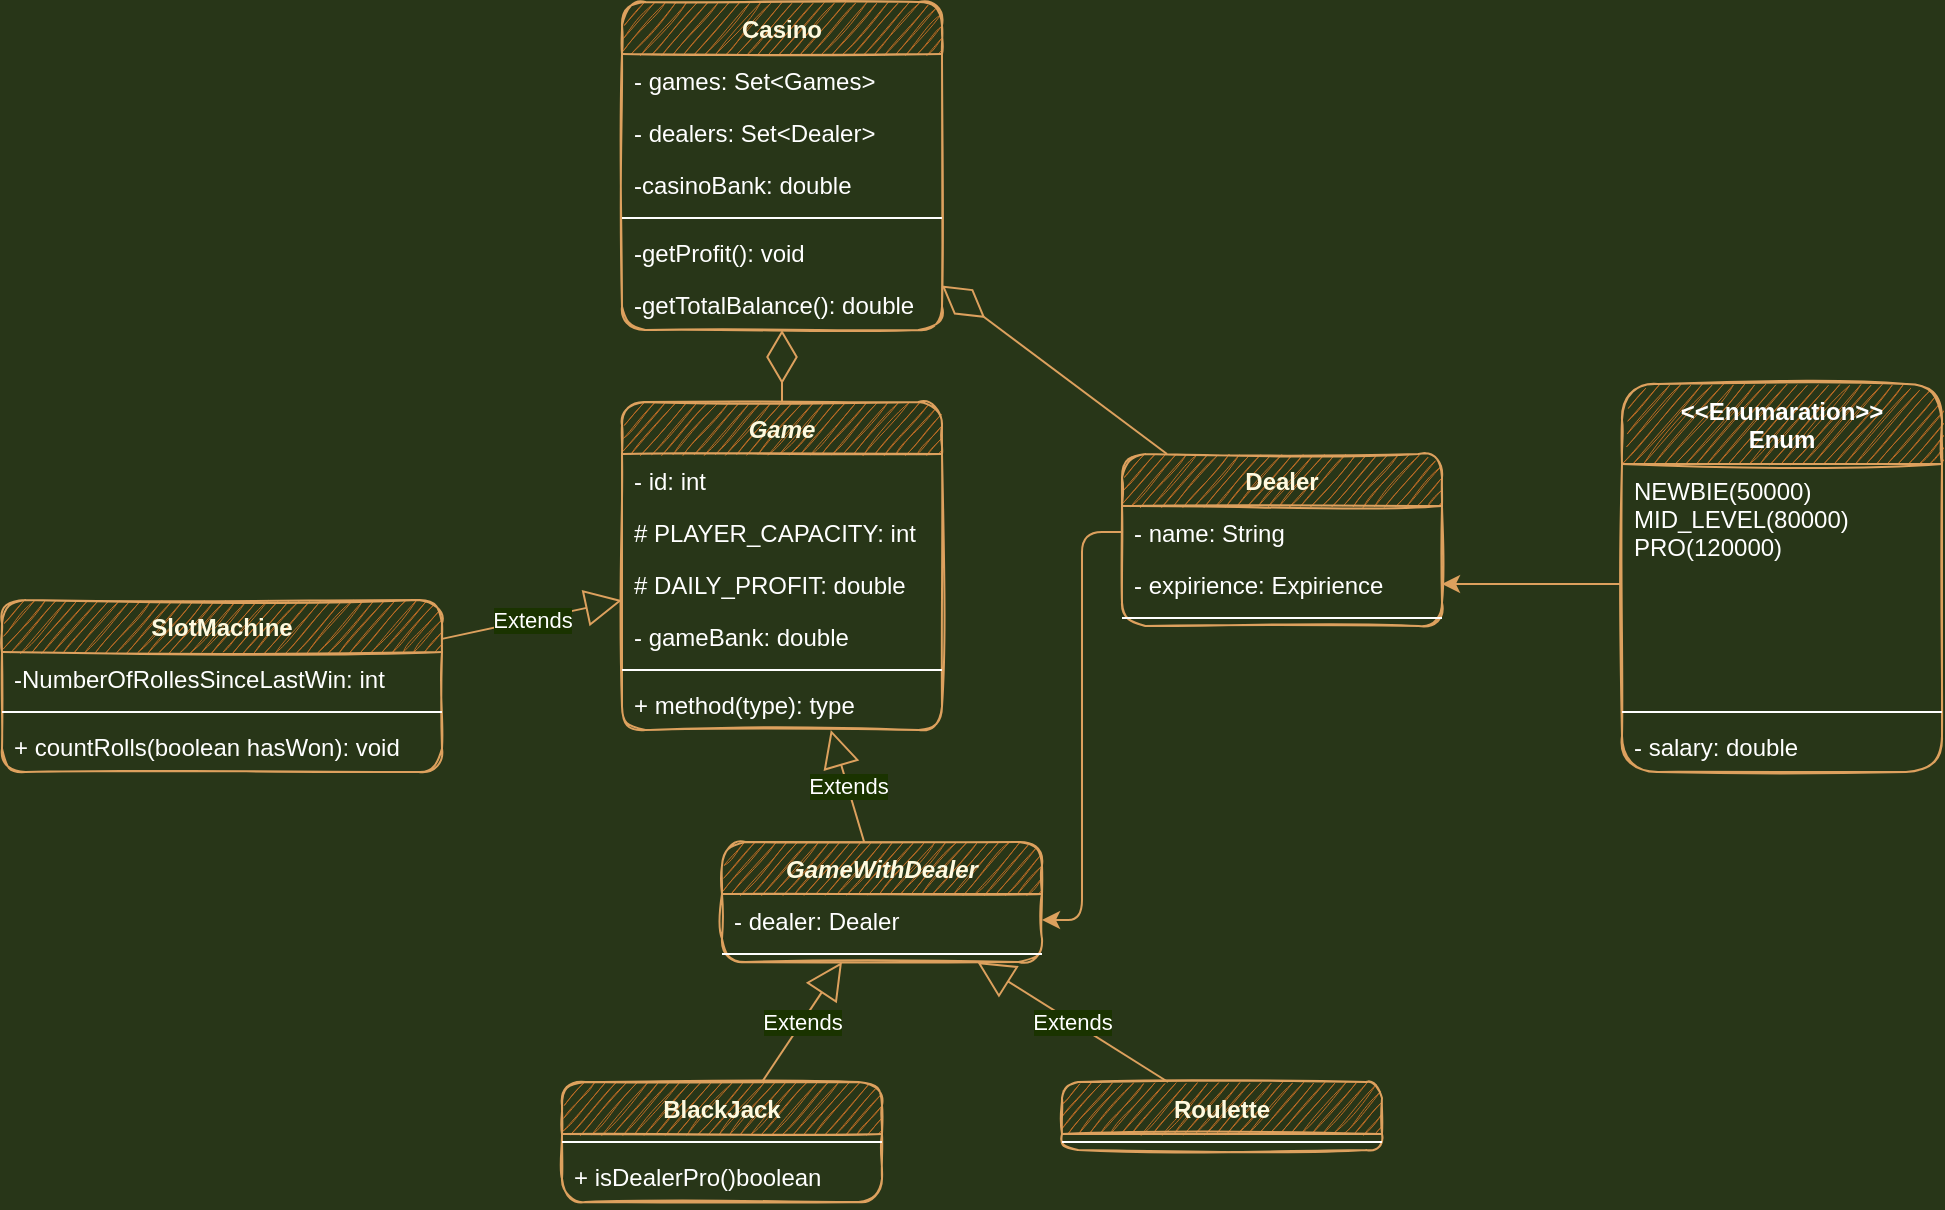 <mxfile version="14.9.6" type="device"><diagram id="jZYTH_F0jDsvuTPLpGnI" name="Page-1"><mxGraphModel dx="1315" dy="672" grid="1" gridSize="10" guides="1" tooltips="1" connect="1" arrows="1" fold="1" page="1" pageScale="1" pageWidth="1400" pageHeight="850" background="#283618" math="0" shadow="0"><root><mxCell id="0"/><mxCell id="1" parent="0"/><mxCell id="YLpP91I3UlueiTd-y0jD-1" value="Casino" style="swimlane;fontStyle=1;align=center;verticalAlign=top;childLayout=stackLayout;horizontal=1;startSize=26;horizontalStack=0;resizeParent=1;resizeParentMax=0;resizeLast=0;collapsible=1;marginBottom=0;rounded=1;sketch=1;fontColor=#FEFAE0;strokeColor=#DDA15E;fillColor=#BC6C25;" parent="1" vertex="1"><mxGeometry x="580" y="40" width="160" height="164" as="geometry"/></mxCell><mxCell id="YLpP91I3UlueiTd-y0jD-2" value="- games: Set&lt;Games&gt;" style="text;strokeColor=none;fillColor=none;align=left;verticalAlign=top;spacingLeft=4;spacingRight=4;overflow=hidden;rotatable=0;points=[[0,0.5],[1,0.5]];portConstraint=eastwest;fontColor=#FFFFFF;" parent="YLpP91I3UlueiTd-y0jD-1" vertex="1"><mxGeometry y="26" width="160" height="26" as="geometry"/></mxCell><mxCell id="YLpP91I3UlueiTd-y0jD-49" value="- dealers: Set&lt;Dealer&gt;" style="text;strokeColor=none;fillColor=none;align=left;verticalAlign=top;spacingLeft=4;spacingRight=4;overflow=hidden;rotatable=0;points=[[0,0.5],[1,0.5]];portConstraint=eastwest;fontColor=#FFFFFF;" parent="YLpP91I3UlueiTd-y0jD-1" vertex="1"><mxGeometry y="52" width="160" height="26" as="geometry"/></mxCell><mxCell id="YLpP91I3UlueiTd-y0jD-9" value="-casinoBank: double" style="text;strokeColor=none;fillColor=none;align=left;verticalAlign=top;spacingLeft=4;spacingRight=4;overflow=hidden;rotatable=0;points=[[0,0.5],[1,0.5]];portConstraint=eastwest;fontColor=#FFFFFF;" parent="YLpP91I3UlueiTd-y0jD-1" vertex="1"><mxGeometry y="78" width="160" height="26" as="geometry"/></mxCell><mxCell id="YLpP91I3UlueiTd-y0jD-3" value="" style="line;strokeWidth=1;fillColor=none;align=left;verticalAlign=middle;spacingTop=-1;spacingLeft=3;spacingRight=3;rotatable=0;labelPosition=right;points=[];portConstraint=eastwest;strokeColor=#FFFFFF;" parent="YLpP91I3UlueiTd-y0jD-1" vertex="1"><mxGeometry y="104" width="160" height="8" as="geometry"/></mxCell><mxCell id="YLpP91I3UlueiTd-y0jD-4" value="-getProfit(): void" style="text;strokeColor=none;fillColor=none;align=left;verticalAlign=top;spacingLeft=4;spacingRight=4;overflow=hidden;rotatable=0;points=[[0,0.5],[1,0.5]];portConstraint=eastwest;fontColor=#FFFFFF;" parent="YLpP91I3UlueiTd-y0jD-1" vertex="1"><mxGeometry y="112" width="160" height="26" as="geometry"/></mxCell><mxCell id="YLpP91I3UlueiTd-y0jD-10" value="-getTotalBalance(): double" style="text;strokeColor=none;fillColor=none;align=left;verticalAlign=top;spacingLeft=4;spacingRight=4;overflow=hidden;rotatable=0;points=[[0,0.5],[1,0.5]];portConstraint=eastwest;fontColor=#FFFFFF;" parent="YLpP91I3UlueiTd-y0jD-1" vertex="1"><mxGeometry y="138" width="160" height="26" as="geometry"/></mxCell><mxCell id="YLpP91I3UlueiTd-y0jD-5" value="Game" style="swimlane;fontStyle=3;align=center;verticalAlign=top;childLayout=stackLayout;horizontal=1;startSize=26;horizontalStack=0;resizeParent=1;resizeParentMax=0;resizeLast=0;collapsible=1;marginBottom=0;rounded=1;sketch=1;fontColor=#FEFAE0;strokeColor=#DDA15E;fillColor=#BC6C25;" parent="1" vertex="1"><mxGeometry x="580" y="240" width="160" height="164" as="geometry"/></mxCell><mxCell id="YLpP91I3UlueiTd-y0jD-12" value="- id: int" style="text;strokeColor=none;fillColor=none;align=left;verticalAlign=top;spacingLeft=4;spacingRight=4;overflow=hidden;rotatable=0;points=[[0,0.5],[1,0.5]];portConstraint=eastwest;fontColor=#FFFFFF;" parent="YLpP91I3UlueiTd-y0jD-5" vertex="1"><mxGeometry y="26" width="160" height="26" as="geometry"/></mxCell><mxCell id="YLpP91I3UlueiTd-y0jD-6" value="# PLAYER_CAPACITY: int" style="text;strokeColor=none;fillColor=none;align=left;verticalAlign=top;spacingLeft=4;spacingRight=4;overflow=hidden;rotatable=0;points=[[0,0.5],[1,0.5]];portConstraint=eastwest;fontColor=#FFFFFF;" parent="YLpP91I3UlueiTd-y0jD-5" vertex="1"><mxGeometry y="52" width="160" height="26" as="geometry"/></mxCell><mxCell id="YLpP91I3UlueiTd-y0jD-50" value="# DAILY_PROFIT: double" style="text;strokeColor=none;fillColor=none;align=left;verticalAlign=top;spacingLeft=4;spacingRight=4;overflow=hidden;rotatable=0;points=[[0,0.5],[1,0.5]];portConstraint=eastwest;fontColor=#FFFFFF;" parent="YLpP91I3UlueiTd-y0jD-5" vertex="1"><mxGeometry y="78" width="160" height="26" as="geometry"/></mxCell><mxCell id="YLpP91I3UlueiTd-y0jD-11" value="- gameBank: double" style="text;strokeColor=none;fillColor=none;align=left;verticalAlign=top;spacingLeft=4;spacingRight=4;overflow=hidden;rotatable=0;points=[[0,0.5],[1,0.5]];portConstraint=eastwest;fontColor=#FFFFFF;" parent="YLpP91I3UlueiTd-y0jD-5" vertex="1"><mxGeometry y="104" width="160" height="26" as="geometry"/></mxCell><mxCell id="YLpP91I3UlueiTd-y0jD-7" value="" style="line;strokeWidth=1;fillColor=none;align=left;verticalAlign=middle;spacingTop=-1;spacingLeft=3;spacingRight=3;rotatable=0;labelPosition=right;points=[];portConstraint=eastwest;strokeColor=#FFFFFF;" parent="YLpP91I3UlueiTd-y0jD-5" vertex="1"><mxGeometry y="130" width="160" height="8" as="geometry"/></mxCell><mxCell id="YLpP91I3UlueiTd-y0jD-8" value="+ method(type): type" style="text;strokeColor=none;fillColor=none;align=left;verticalAlign=top;spacingLeft=4;spacingRight=4;overflow=hidden;rotatable=0;points=[[0,0.5],[1,0.5]];portConstraint=eastwest;fontColor=#FFFFFF;" parent="YLpP91I3UlueiTd-y0jD-5" vertex="1"><mxGeometry y="138" width="160" height="26" as="geometry"/></mxCell><mxCell id="YLpP91I3UlueiTd-y0jD-13" value="Dealer" style="swimlane;fontStyle=1;align=center;verticalAlign=top;childLayout=stackLayout;horizontal=1;startSize=26;horizontalStack=0;resizeParent=1;resizeParentMax=0;resizeLast=0;collapsible=1;marginBottom=0;rounded=1;sketch=1;fontColor=#FEFAE0;strokeColor=#DDA15E;fillColor=#BC6C25;" parent="1" vertex="1"><mxGeometry x="830" y="266" width="160" height="86" as="geometry"/></mxCell><mxCell id="YLpP91I3UlueiTd-y0jD-14" value="- name: String" style="text;strokeColor=none;fillColor=none;align=left;verticalAlign=top;spacingLeft=4;spacingRight=4;overflow=hidden;rotatable=0;points=[[0,0.5],[1,0.5]];portConstraint=eastwest;fontColor=#FFFFFF;" parent="YLpP91I3UlueiTd-y0jD-13" vertex="1"><mxGeometry y="26" width="160" height="26" as="geometry"/></mxCell><mxCell id="YLpP91I3UlueiTd-y0jD-17" value="- expirience: Expirience" style="text;strokeColor=none;fillColor=none;align=left;verticalAlign=top;spacingLeft=4;spacingRight=4;overflow=hidden;rotatable=0;points=[[0,0.5],[1,0.5]];portConstraint=eastwest;fontColor=#FFFFFF;" parent="YLpP91I3UlueiTd-y0jD-13" vertex="1"><mxGeometry y="52" width="160" height="26" as="geometry"/></mxCell><mxCell id="YLpP91I3UlueiTd-y0jD-15" value="" style="line;strokeWidth=1;fillColor=none;align=left;verticalAlign=middle;spacingTop=-1;spacingLeft=3;spacingRight=3;rotatable=0;labelPosition=right;points=[];portConstraint=eastwest;strokeColor=#FFFFFF;" parent="YLpP91I3UlueiTd-y0jD-13" vertex="1"><mxGeometry y="78" width="160" height="8" as="geometry"/></mxCell><mxCell id="YLpP91I3UlueiTd-y0jD-18" value="&lt;&lt;Enumaration&gt;&gt;&#10;Enum" style="swimlane;fontStyle=1;align=center;verticalAlign=top;childLayout=stackLayout;horizontal=1;startSize=40;horizontalStack=0;resizeParent=1;resizeParentMax=0;resizeLast=0;collapsible=1;marginBottom=0;rounded=1;sketch=1;fontColor=#FFFFFF;strokeColor=#DDA15E;fillColor=#BC6C25;" parent="1" vertex="1"><mxGeometry x="1080" y="231" width="160" height="194" as="geometry"/></mxCell><mxCell id="YLpP91I3UlueiTd-y0jD-19" value="NEWBIE(50000)&#10;MID_LEVEL(80000)&#10;PRO(120000)" style="text;strokeColor=none;fillColor=none;align=left;verticalAlign=top;spacingLeft=4;spacingRight=4;overflow=hidden;rotatable=0;points=[[0,0.5],[1,0.5]];portConstraint=eastwest;fontColor=#FFFFFF;" parent="YLpP91I3UlueiTd-y0jD-18" vertex="1"><mxGeometry y="40" width="160" height="120" as="geometry"/></mxCell><mxCell id="YLpP91I3UlueiTd-y0jD-20" value="" style="line;strokeWidth=1;fillColor=none;align=left;verticalAlign=middle;spacingTop=-1;spacingLeft=3;spacingRight=3;rotatable=0;labelPosition=right;points=[];portConstraint=eastwest;strokeColor=#FFFFFF;" parent="YLpP91I3UlueiTd-y0jD-18" vertex="1"><mxGeometry y="160" width="160" height="8" as="geometry"/></mxCell><mxCell id="YLpP91I3UlueiTd-y0jD-21" value="- salary: double" style="text;strokeColor=none;fillColor=none;align=left;verticalAlign=top;spacingLeft=4;spacingRight=4;overflow=hidden;rotatable=0;points=[[0,0.5],[1,0.5]];portConstraint=eastwest;fontColor=#FFFFFF;" parent="YLpP91I3UlueiTd-y0jD-18" vertex="1"><mxGeometry y="168" width="160" height="26" as="geometry"/></mxCell><mxCell id="YLpP91I3UlueiTd-y0jD-22" style="edgeStyle=orthogonalEdgeStyle;curved=0;rounded=1;sketch=0;orthogonalLoop=1;jettySize=auto;html=1;fontColor=#FEFAE0;strokeColor=#DDA15E;fillColor=#BC6C25;" parent="1" source="YLpP91I3UlueiTd-y0jD-19" target="YLpP91I3UlueiTd-y0jD-17" edge="1"><mxGeometry relative="1" as="geometry"/></mxCell><mxCell id="YLpP91I3UlueiTd-y0jD-23" value="Roulette" style="swimlane;fontStyle=1;align=center;verticalAlign=top;childLayout=stackLayout;horizontal=1;startSize=26;horizontalStack=0;resizeParent=1;resizeParentMax=0;resizeLast=0;collapsible=1;marginBottom=0;rounded=1;sketch=1;fontColor=#FEFAE0;strokeColor=#DDA15E;fillColor=#BC6C25;" parent="1" vertex="1"><mxGeometry x="800" y="580" width="160" height="34" as="geometry"/></mxCell><mxCell id="YLpP91I3UlueiTd-y0jD-25" value="" style="line;strokeWidth=1;fillColor=none;align=left;verticalAlign=middle;spacingTop=-1;spacingLeft=3;spacingRight=3;rotatable=0;labelPosition=right;points=[];portConstraint=eastwest;strokeColor=#FFFFFF;" parent="YLpP91I3UlueiTd-y0jD-23" vertex="1"><mxGeometry y="26" width="160" height="8" as="geometry"/></mxCell><mxCell id="YLpP91I3UlueiTd-y0jD-27" value="BlackJack" style="swimlane;fontStyle=1;align=center;verticalAlign=top;childLayout=stackLayout;horizontal=1;startSize=26;horizontalStack=0;resizeParent=1;resizeParentMax=0;resizeLast=0;collapsible=1;marginBottom=0;rounded=1;sketch=1;fontColor=#FEFAE0;strokeColor=#DDA15E;fillColor=#BC6C25;" parent="1" vertex="1"><mxGeometry x="550" y="580" width="160" height="60" as="geometry"/></mxCell><mxCell id="YLpP91I3UlueiTd-y0jD-29" value="" style="line;strokeWidth=1;fillColor=none;align=left;verticalAlign=middle;spacingTop=-1;spacingLeft=3;spacingRight=3;rotatable=0;labelPosition=right;points=[];portConstraint=eastwest;strokeColor=#FFFFFF;" parent="YLpP91I3UlueiTd-y0jD-27" vertex="1"><mxGeometry y="26" width="160" height="8" as="geometry"/></mxCell><mxCell id="YLpP91I3UlueiTd-y0jD-30" value="+ isDealerPro()boolean" style="text;strokeColor=none;fillColor=none;align=left;verticalAlign=top;spacingLeft=4;spacingRight=4;overflow=hidden;rotatable=0;points=[[0,0.5],[1,0.5]];portConstraint=eastwest;fontColor=#FFFFFF;" parent="YLpP91I3UlueiTd-y0jD-27" vertex="1"><mxGeometry y="34" width="160" height="26" as="geometry"/></mxCell><mxCell id="YLpP91I3UlueiTd-y0jD-31" value="SlotMachine" style="swimlane;fontStyle=1;align=center;verticalAlign=top;childLayout=stackLayout;horizontal=1;startSize=26;horizontalStack=0;resizeParent=1;resizeParentMax=0;resizeLast=0;collapsible=1;marginBottom=0;rounded=1;sketch=1;fontColor=#FEFAE0;strokeColor=#DDA15E;fillColor=#BC6C25;" parent="1" vertex="1"><mxGeometry x="270" y="339" width="220" height="86" as="geometry"/></mxCell><mxCell id="YLpP91I3UlueiTd-y0jD-32" value="-NumberOfRollesSinceLastWin: int" style="text;strokeColor=none;fillColor=none;align=left;verticalAlign=top;spacingLeft=4;spacingRight=4;overflow=hidden;rotatable=0;points=[[0,0.5],[1,0.5]];portConstraint=eastwest;fontColor=#FFFFFF;" parent="YLpP91I3UlueiTd-y0jD-31" vertex="1"><mxGeometry y="26" width="220" height="26" as="geometry"/></mxCell><mxCell id="YLpP91I3UlueiTd-y0jD-33" value="" style="line;strokeWidth=1;fillColor=none;align=left;verticalAlign=middle;spacingTop=-1;spacingLeft=3;spacingRight=3;rotatable=0;labelPosition=right;points=[];portConstraint=eastwest;strokeColor=#FFFFFF;" parent="YLpP91I3UlueiTd-y0jD-31" vertex="1"><mxGeometry y="52" width="220" height="8" as="geometry"/></mxCell><mxCell id="YLpP91I3UlueiTd-y0jD-34" value="+ countRolls(boolean hasWon): void" style="text;strokeColor=none;fillColor=none;align=left;verticalAlign=top;spacingLeft=4;spacingRight=4;overflow=hidden;rotatable=0;points=[[0,0.5],[1,0.5]];portConstraint=eastwest;fontColor=#FFFFFF;" parent="YLpP91I3UlueiTd-y0jD-31" vertex="1"><mxGeometry y="60" width="220" height="26" as="geometry"/></mxCell><mxCell id="YLpP91I3UlueiTd-y0jD-35" value="Extends" style="endArrow=block;endSize=16;endFill=0;html=1;fontColor=#FFFFFF;strokeColor=#DDA15E;fillColor=#BC6C25;labelBackgroundColor=#1A3300;" parent="1" source="YLpP91I3UlueiTd-y0jD-31" target="YLpP91I3UlueiTd-y0jD-5" edge="1"><mxGeometry width="160" relative="1" as="geometry"><mxPoint x="640" y="500" as="sourcePoint"/><mxPoint x="800" y="500" as="targetPoint"/></mxGeometry></mxCell><mxCell id="YLpP91I3UlueiTd-y0jD-36" value="Extends" style="endArrow=block;endSize=16;endFill=0;html=1;fontColor=#FFFFFF;strokeColor=#DDA15E;fillColor=#BC6C25;labelBackgroundColor=#1A3300;" parent="1" source="YLpP91I3UlueiTd-y0jD-27" target="YLpP91I3UlueiTd-y0jD-42" edge="1"><mxGeometry width="160" relative="1" as="geometry"><mxPoint x="640" y="500" as="sourcePoint"/><mxPoint x="636" y="520" as="targetPoint"/></mxGeometry></mxCell><mxCell id="YLpP91I3UlueiTd-y0jD-37" value="Extends" style="endArrow=block;endSize=16;endFill=0;html=1;fontColor=#FFFFFF;strokeColor=#DDA15E;fillColor=#BC6C25;labelBackgroundColor=#1A3300;" parent="1" source="YLpP91I3UlueiTd-y0jD-23" target="YLpP91I3UlueiTd-y0jD-42" edge="1"><mxGeometry width="160" relative="1" as="geometry"><mxPoint x="640" y="500" as="sourcePoint"/><mxPoint x="800" y="510" as="targetPoint"/></mxGeometry></mxCell><mxCell id="YLpP91I3UlueiTd-y0jD-42" value="GameWithDealer" style="swimlane;fontStyle=3;align=center;verticalAlign=top;childLayout=stackLayout;horizontal=1;startSize=26;horizontalStack=0;resizeParent=1;resizeParentMax=0;resizeLast=0;collapsible=1;marginBottom=0;rounded=1;sketch=1;fontColor=#FEFAE0;strokeColor=#DDA15E;fillColor=#BC6C25;" parent="1" vertex="1"><mxGeometry x="630" y="460" width="160" height="60" as="geometry"/></mxCell><mxCell id="YLpP91I3UlueiTd-y0jD-43" value="- dealer: Dealer" style="text;strokeColor=none;fillColor=none;align=left;verticalAlign=top;spacingLeft=4;spacingRight=4;overflow=hidden;rotatable=0;points=[[0,0.5],[1,0.5]];portConstraint=eastwest;fontColor=#FFFFFF;" parent="YLpP91I3UlueiTd-y0jD-42" vertex="1"><mxGeometry y="26" width="160" height="26" as="geometry"/></mxCell><mxCell id="YLpP91I3UlueiTd-y0jD-44" value="" style="line;strokeWidth=1;fillColor=none;align=left;verticalAlign=middle;spacingTop=-1;spacingLeft=3;spacingRight=3;rotatable=0;labelPosition=right;points=[];portConstraint=eastwest;strokeColor=#FFFFFF;" parent="YLpP91I3UlueiTd-y0jD-42" vertex="1"><mxGeometry y="52" width="160" height="8" as="geometry"/></mxCell><mxCell id="YLpP91I3UlueiTd-y0jD-46" value="Extends" style="endArrow=block;endSize=16;endFill=0;html=1;fontColor=#FFFFFF;strokeColor=#DDA15E;fillColor=#BC6C25;labelBackgroundColor=#1A3300;" parent="1" source="YLpP91I3UlueiTd-y0jD-42" target="YLpP91I3UlueiTd-y0jD-5" edge="1"><mxGeometry width="160" relative="1" as="geometry"><mxPoint x="640" y="500" as="sourcePoint"/><mxPoint x="800" y="500" as="targetPoint"/></mxGeometry></mxCell><mxCell id="YLpP91I3UlueiTd-y0jD-47" value="" style="endArrow=diamondThin;endFill=0;endSize=24;html=1;fontColor=#FEFAE0;strokeColor=#DDA15E;fillColor=#BC6C25;" parent="1" source="YLpP91I3UlueiTd-y0jD-5" target="YLpP91I3UlueiTd-y0jD-1" edge="1"><mxGeometry width="160" relative="1" as="geometry"><mxPoint x="640" y="500" as="sourcePoint"/><mxPoint x="800" y="500" as="targetPoint"/></mxGeometry></mxCell><mxCell id="YLpP91I3UlueiTd-y0jD-48" value="" style="endArrow=diamondThin;endFill=0;endSize=24;html=1;fontColor=#FEFAE0;strokeColor=#DDA15E;fillColor=#BC6C25;" parent="1" source="YLpP91I3UlueiTd-y0jD-13" target="YLpP91I3UlueiTd-y0jD-1" edge="1"><mxGeometry width="160" relative="1" as="geometry"><mxPoint x="640" y="500" as="sourcePoint"/><mxPoint x="800" y="500" as="targetPoint"/></mxGeometry></mxCell><mxCell id="YLpP91I3UlueiTd-y0jD-51" style="edgeStyle=orthogonalEdgeStyle;curved=0;rounded=1;sketch=0;orthogonalLoop=1;jettySize=auto;html=1;fontColor=#FEFAE0;strokeColor=#DDA15E;fillColor=#BC6C25;" parent="1" source="YLpP91I3UlueiTd-y0jD-14" target="YLpP91I3UlueiTd-y0jD-43" edge="1"><mxGeometry relative="1" as="geometry"><mxPoint x="850" y="499" as="targetPoint"/></mxGeometry></mxCell></root></mxGraphModel></diagram></mxfile>
